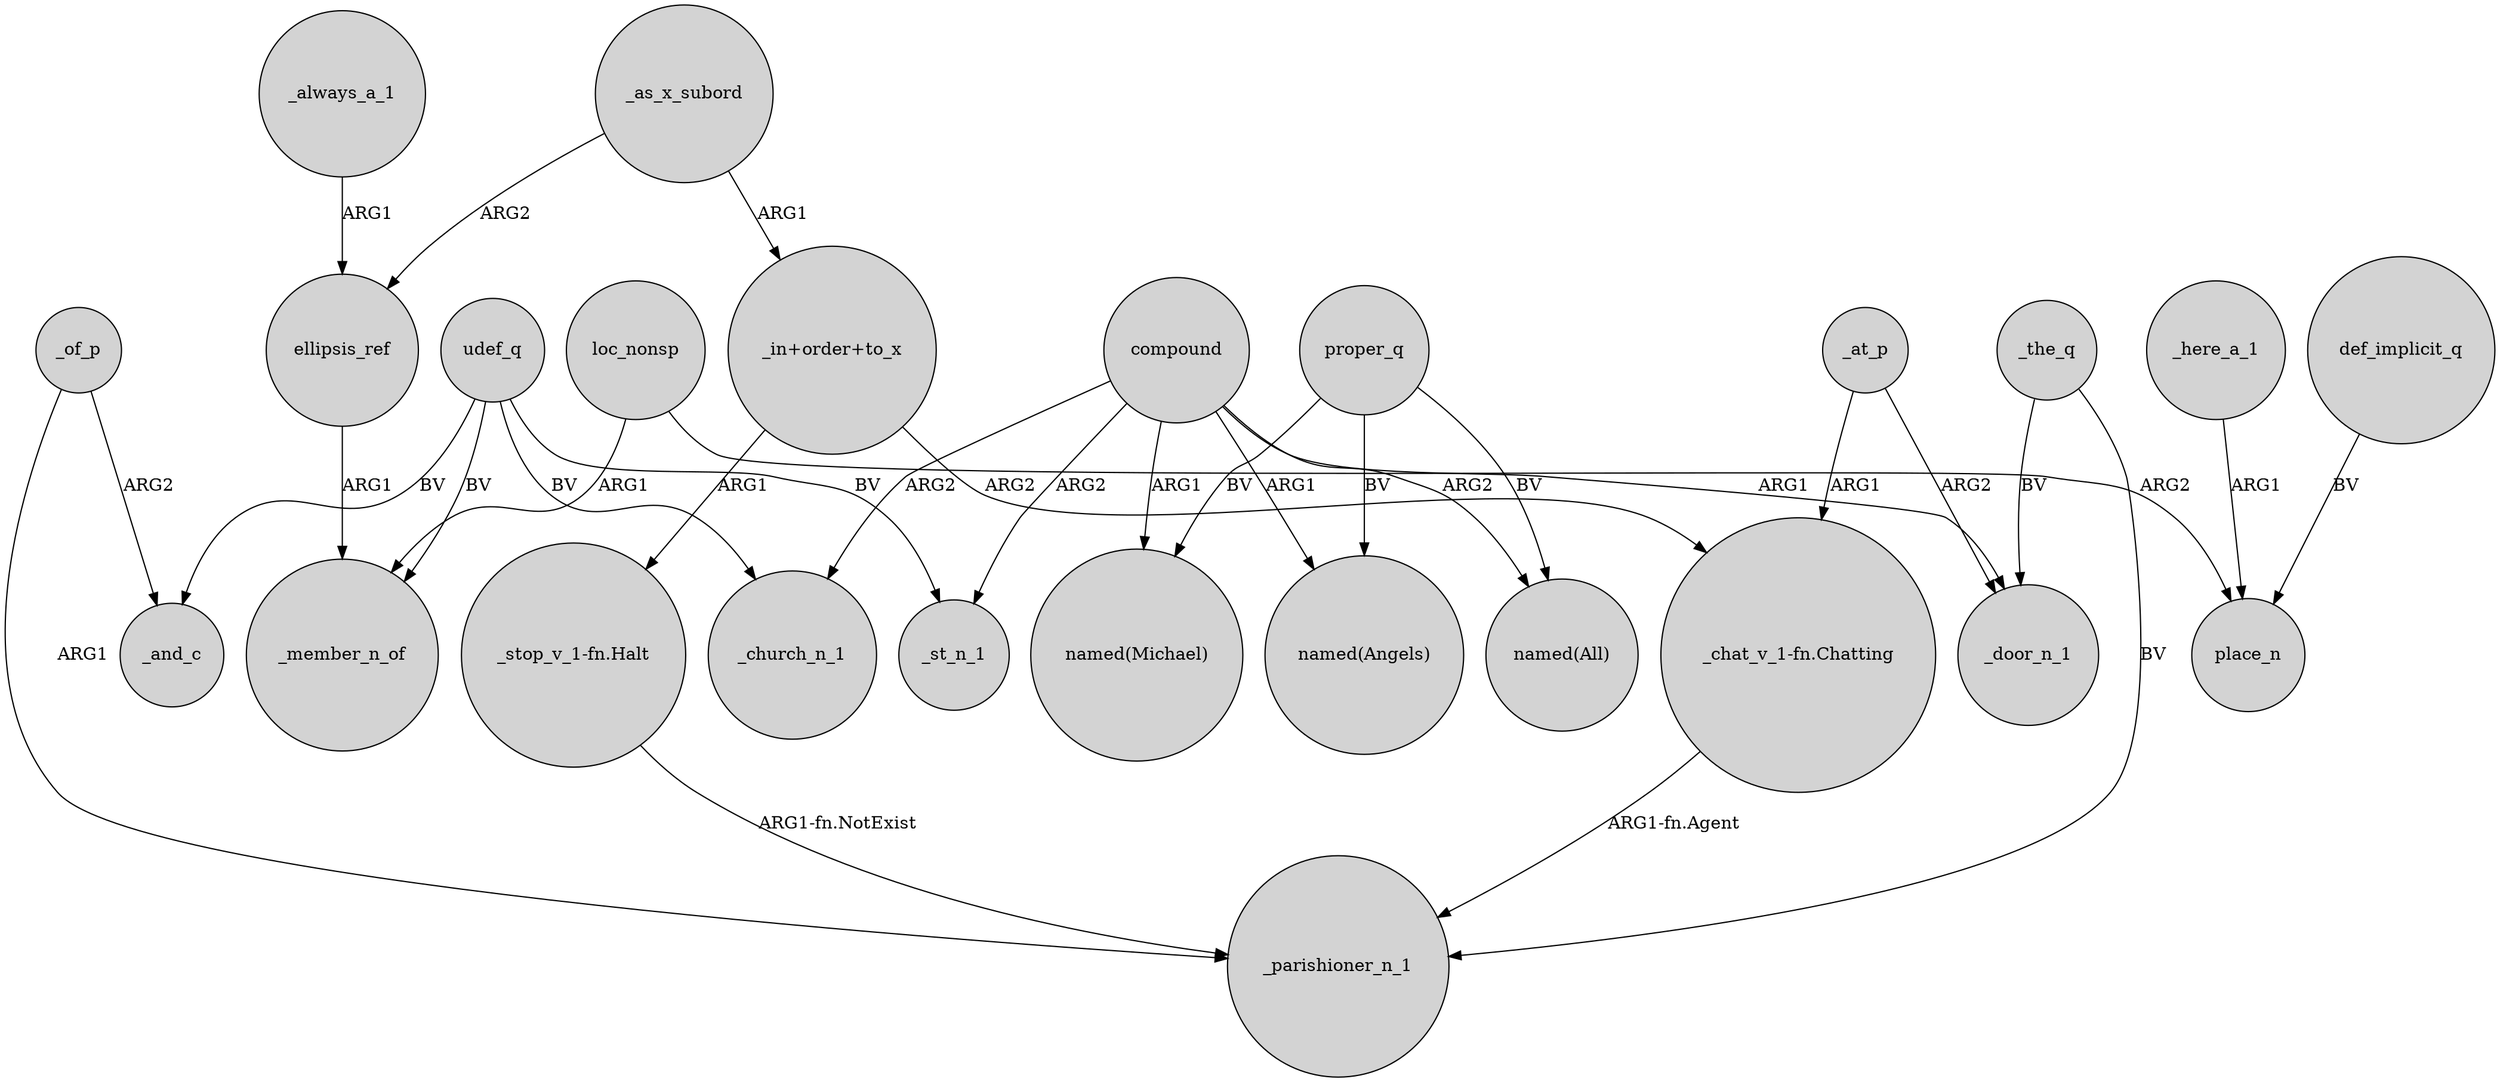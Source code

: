 digraph {
	node [shape=circle style=filled]
	_as_x_subord -> "_in+order+to_x" [label=ARG1]
	proper_q -> "named(Angels)" [label=BV]
	_here_a_1 -> place_n [label=ARG1]
	compound -> _church_n_1 [label=ARG2]
	compound -> "named(All)" [label=ARG2]
	udef_q -> _st_n_1 [label=BV]
	_of_p -> _and_c [label=ARG2]
	_at_p -> "_chat_v_1-fn.Chatting" [label=ARG1]
	compound -> _door_n_1 [label=ARG1]
	compound -> "named(Angels)" [label=ARG1]
	def_implicit_q -> place_n [label=BV]
	"_chat_v_1-fn.Chatting" -> _parishioner_n_1 [label="ARG1-fn.Agent"]
	proper_q -> "named(Michael)" [label=BV]
	_the_q -> _door_n_1 [label=BV]
	compound -> _st_n_1 [label=ARG2]
	"_stop_v_1-fn.Halt" -> _parishioner_n_1 [label="ARG1-fn.NotExist"]
	_the_q -> _parishioner_n_1 [label=BV]
	proper_q -> "named(All)" [label=BV]
	udef_q -> _member_n_of [label=BV]
	_of_p -> _parishioner_n_1 [label=ARG1]
	_at_p -> _door_n_1 [label=ARG2]
	"_in+order+to_x" -> "_stop_v_1-fn.Halt" [label=ARG1]
	loc_nonsp -> place_n [label=ARG2]
	_as_x_subord -> ellipsis_ref [label=ARG2]
	udef_q -> _church_n_1 [label=BV]
	_always_a_1 -> ellipsis_ref [label=ARG1]
	"_in+order+to_x" -> "_chat_v_1-fn.Chatting" [label=ARG2]
	udef_q -> _and_c [label=BV]
	compound -> "named(Michael)" [label=ARG1]
	ellipsis_ref -> _member_n_of [label=ARG1]
	loc_nonsp -> _member_n_of [label=ARG1]
}
